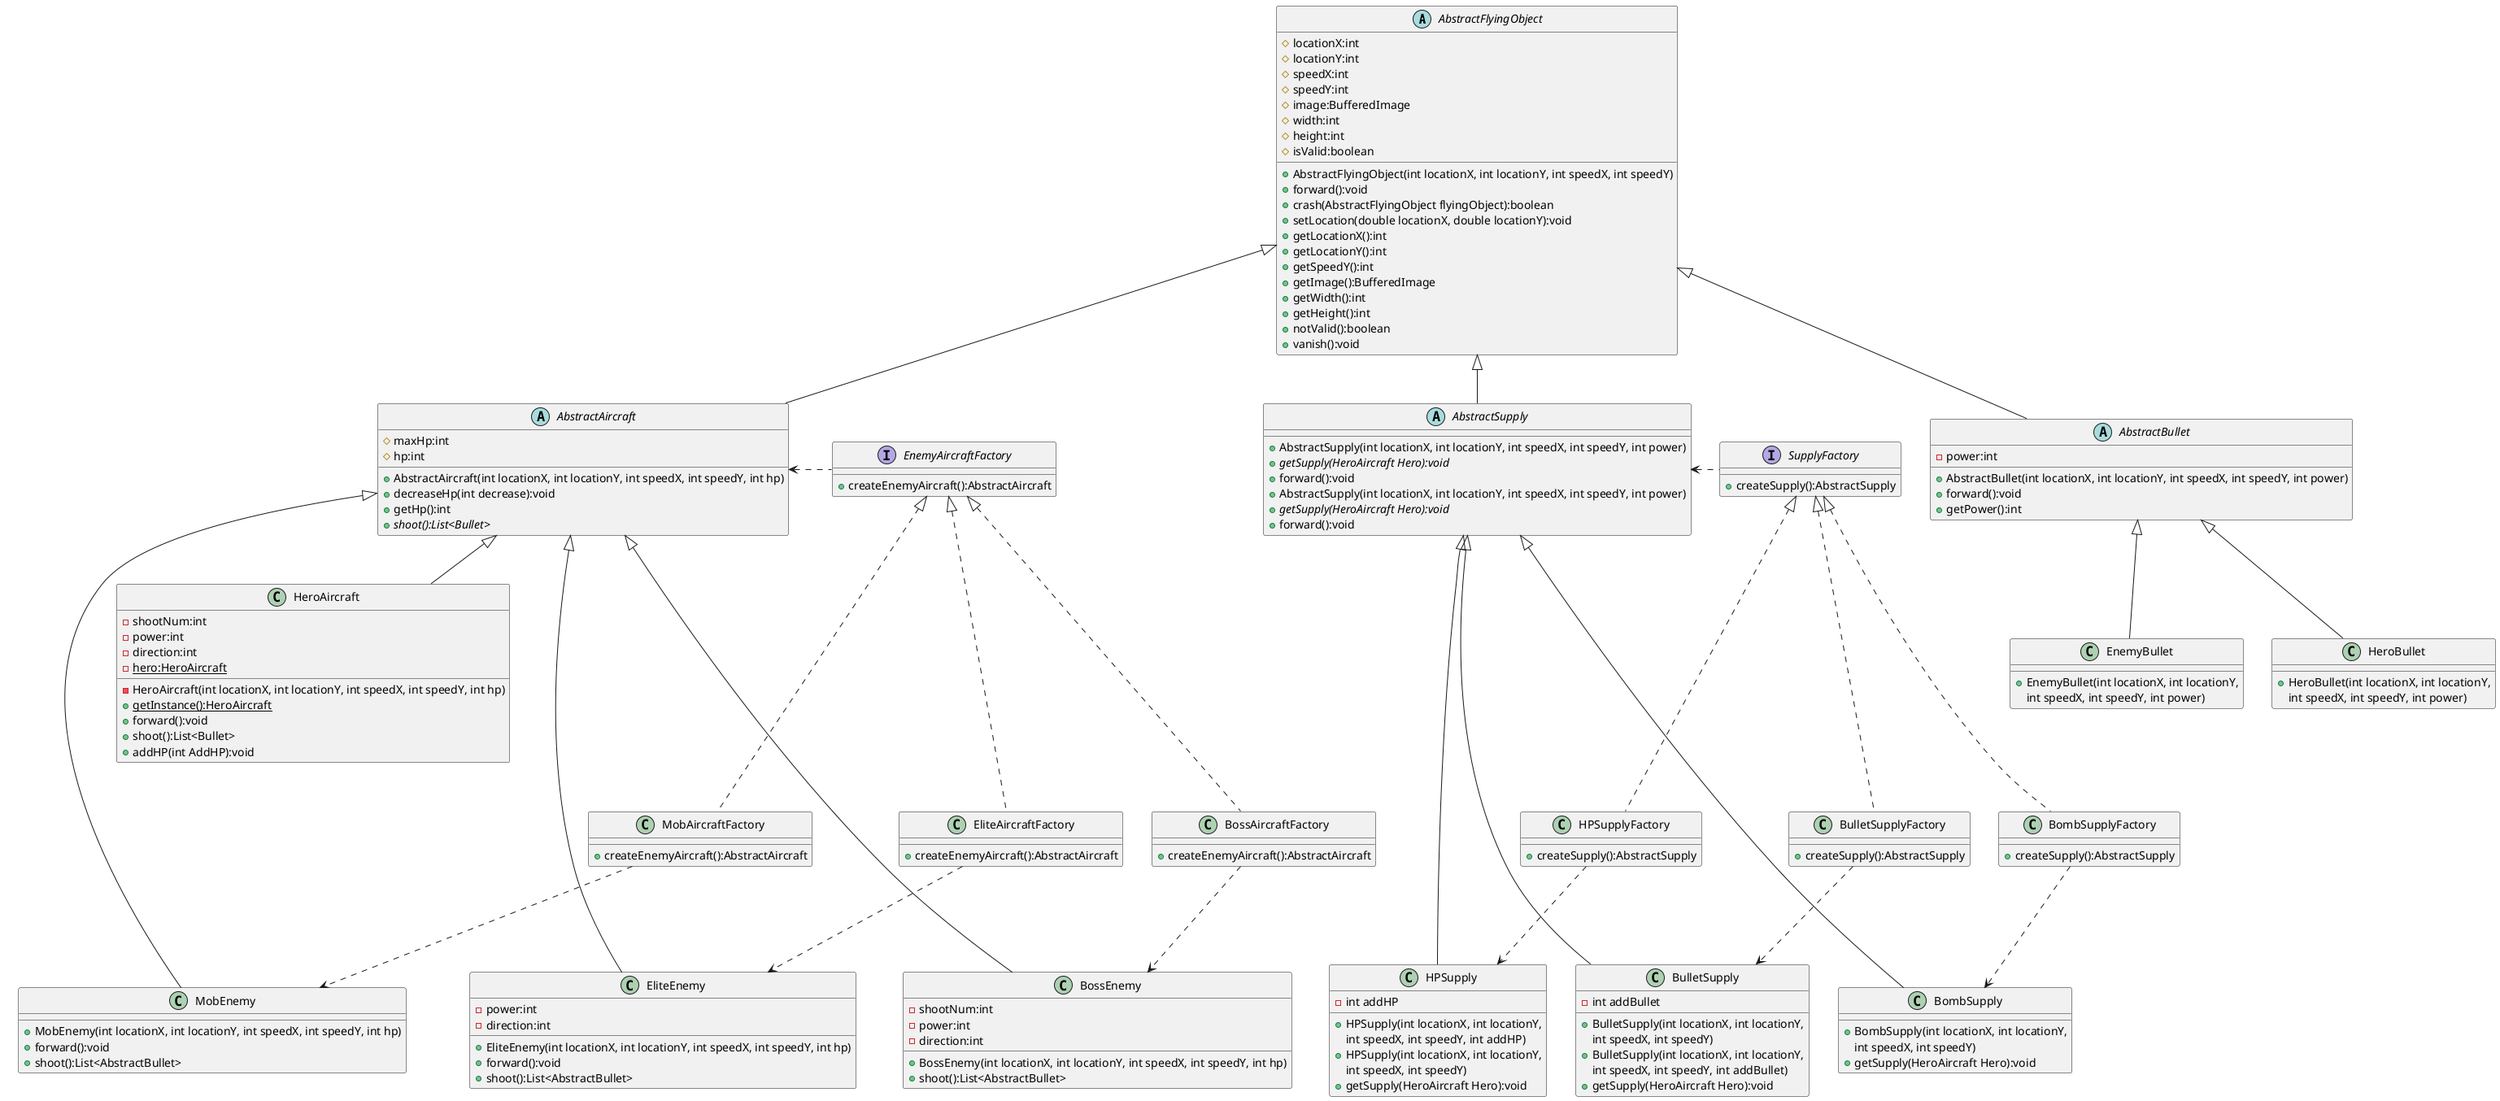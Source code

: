 @startuml
'https://plantuml.com/class-diagram

abstract class AbstractFlyingObject
{
    # locationX:int
    # locationY:int
    # speedX:int
    # speedY:int
    # image:BufferedImage
    # width:int
    # height:int
    # isValid:boolean

    + AbstractFlyingObject(int locationX, int locationY, int speedX, int speedY)
    + forward():void
    + crash(AbstractFlyingObject flyingObject):boolean
    + setLocation(double locationX, double locationY):void
    + getLocationX():int
    + getLocationY():int
    + getSpeedY():int
    + getImage():BufferedImage
    + getWidth():int
    + getHeight():int
    + notValid():boolean
    + vanish():void
}
abstract class AbstractAircraft
{
	# maxHp:int
    # hp:int
    + AbstractAircraft(int locationX, int locationY, int speedX, int speedY, int hp)
    + decreaseHp(int decrease):void
    + getHp():int
    + {abstract} shoot():List<Bullet>
 }

abstract class AbstractBullet
{
    - power:int
    + AbstractBullet(int locationX, int locationY, int speedX, int speedY, int power)
    + forward():void
	+ getPower():int
}

abstract class AbstractSupply
{
    + AbstractSupply(int locationX, int locationY, int speedX, int speedY, int power)
    + {abstract} getSupply(HeroAircraft Hero):void
    + forward():void
}

AbstractFlyingObject <|-- AbstractAircraft
AbstractFlyingObject <|-- AbstractBullet
AbstractFlyingObject <|-- AbstractSupply

AbstractAircraft <|-- HeroAircraft
AbstractAircraft <|-- MobEnemy
AbstractAircraft <|-- EliteEnemy
AbstractAircraft <|-- BossEnemy

AbstractBullet <|-- HeroBullet
AbstractBullet <|-- EnemyBullet

AbstractSupply <|-- HPSupply
AbstractSupply <|-- BulletSupply
AbstractSupply <|-- BombSupply

class HeroAircraft {
    - shootNum:int
    - power:int
    - direction:int
    - {static}hero:HeroAircraft

    - HeroAircraft(int locationX, int locationY, int speedX, int speedY, int hp)
    + {static}getInstance():HeroAircraft
    + forward():void
    + shoot():List<Bullet>
    + addHP(int AddHP):void

}

class MobEnemy {
    + MobEnemy(int locationX, int locationY, int speedX, int speedY, int hp)
    + forward():void
    + shoot():List<AbstractBullet>
}

class EliteEnemy {
    - power:int
    - direction:int
    + EliteEnemy(int locationX, int locationY, int speedX, int speedY, int hp)
    + forward():void
    + shoot():List<AbstractBullet>
}

class BossEnemy {
    - shootNum:int
    - power:int
    - direction:int
    + BossEnemy(int locationX, int locationY, int speedX, int speedY, int hp)
    + shoot():List<AbstractBullet>
}

class HeroBullet {
    + HeroBullet(int locationX, int locationY,
     int speedX, int speedY, int power)
}

class EnemyBullet {
    + EnemyBullet(int locationX, int locationY,
     int speedX, int speedY, int power)
}

class HPSupply{
    - int addHP
    + HPSupply(int locationX, int locationY,
     int speedX, int speedY, int addHP)
    + HPSupply(int locationX, int locationY,
     int speedX, int speedY)
    + getSupply(HeroAircraft Hero):void
}

class BulletSupply{
    - int addBullet
    + BulletSupply(int locationX, int locationY,
     int speedX, int speedY)
    + BulletSupply(int locationX, int locationY,
          int speedX, int speedY, int addBullet)
    + getSupply(HeroAircraft Hero):void
}

class BombSupply{
    + BombSupply(int locationX, int locationY,
     int speedX, int speedY)
    + getSupply(HeroAircraft Hero):void
}

Interface SupplyFactory{
    + createSupply():AbstractSupply
}

abstract class AbstractSupply
{
    + AbstractSupply(int locationX, int locationY, int speedX, int speedY, int power)
    + {abstract} getSupply(HeroAircraft Hero):void
    + forward():void
}
SupplyFactory <|... HPSupplyFactory
SupplyFactory <|... BulletSupplyFactory
SupplyFactory <|... BombSupplyFactory
SupplyFactory..left.>AbstractSupply

HPSupplyFactory ...> HPSupply
BulletSupplyFactory ...> BulletSupply
BombSupplyFactory ...> BombSupply
EnemyAircraftFactory..left.>AbstractAircraft

class HPSupplyFactory{
    + createSupply():AbstractSupply
}

class BulletSupplyFactory{
    + createSupply():AbstractSupply
}

class BombSupplyFactory{
    + createSupply():AbstractSupply
}
class MobAircraftFactory{
    + createEnemyAircraft():AbstractAircraft
}
class EliteAircraftFactory{
    + createEnemyAircraft():AbstractAircraft
}

class BossAircraftFactory{
    + createEnemyAircraft():AbstractAircraft
}
EnemyAircraftFactory <|... MobAircraftFactory
EnemyAircraftFactory <|... EliteAircraftFactory
EnemyAircraftFactory <|... BossAircraftFactory
Interface EnemyAircraftFactory{
    + createEnemyAircraft():AbstractAircraft
}
MobAircraftFactory ...> MobEnemy
EliteAircraftFactory ...> EliteEnemy
BossAircraftFactory ...> BossEnemy
@enduml